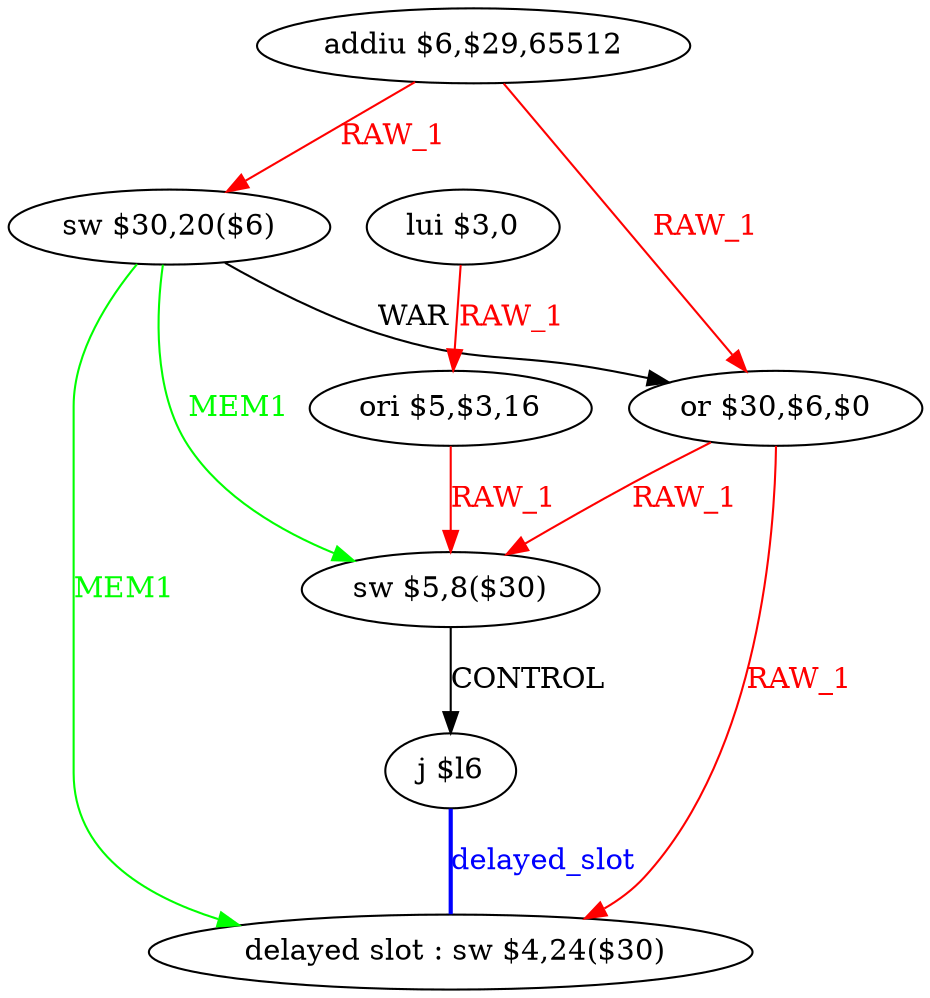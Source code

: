 digraph G1 {
node [shape = ellipse];
i7 [label = " delayed slot : sw $4,24($30)"] ;
i6 ->  i7 [style = bold, dir= none, fontcolor = blue, color = blue, label= "delayed_slot"];
i6 [label = "j $l6"] ;
i0 [label = "addiu $6,$29,65512"] ;
i0 ->  i3 [color = red, fontcolor = red, label= "RAW_1"];
i0 ->  i2 [color = red, fontcolor = red, label= "RAW_1"];
i3 [label = "or $30,$6,$0"] ;
i3 ->  i7 [color = red, fontcolor = red, label= "RAW_1"];
i3 ->  i5 [color = red, fontcolor = red, label= "RAW_1"];
i5 [label = "sw $5,8($30)"] ;
i5 ->  i6 [label= "CONTROL"];
i2 [label = "sw $30,20($6)"] ;
i2 ->  i7 [color = green, fontcolor = green, label= "MEM1"];
i2 ->  i5 [color = green, fontcolor = green, label= "MEM1"];
i2 ->  i3 [label= "WAR"];
i1 [label = "lui $3,0"] ;
i1 ->  i4 [color = red, fontcolor = red, label= "RAW_1"];
i4 [label = "ori $5,$3,16"] ;
i4 ->  i5 [color = red, fontcolor = red, label= "RAW_1"];
}
